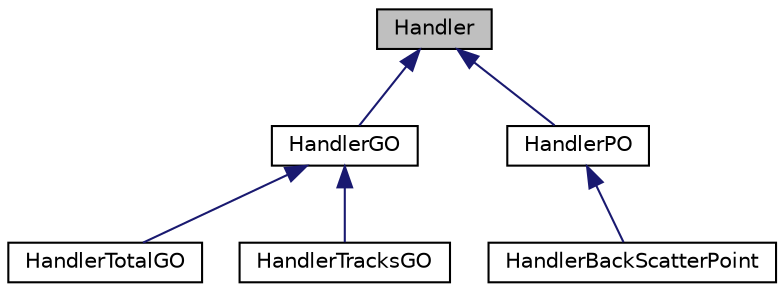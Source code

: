 digraph "Handler"
{
  edge [fontname="Helvetica",fontsize="10",labelfontname="Helvetica",labelfontsize="10"];
  node [fontname="Helvetica",fontsize="10",shape=record];
  Node0 [label="Handler",height=0.2,width=0.4,color="black", fillcolor="grey75", style="filled", fontcolor="black"];
  Node0 -> Node1 [dir="back",color="midnightblue",fontsize="10",style="solid"];
  Node1 [label="HandlerGO",height=0.2,width=0.4,color="black", fillcolor="white", style="filled",URL="$class_handler_g_o.html"];
  Node1 -> Node2 [dir="back",color="midnightblue",fontsize="10",style="solid"];
  Node2 [label="HandlerTotalGO",height=0.2,width=0.4,color="black", fillcolor="white", style="filled",URL="$class_handler_total_g_o.html"];
  Node1 -> Node3 [dir="back",color="midnightblue",fontsize="10",style="solid"];
  Node3 [label="HandlerTracksGO",height=0.2,width=0.4,color="black", fillcolor="white", style="filled",URL="$class_handler_tracks_g_o.html"];
  Node0 -> Node4 [dir="back",color="midnightblue",fontsize="10",style="solid"];
  Node4 [label="HandlerPO",height=0.2,width=0.4,color="black", fillcolor="white", style="filled",URL="$class_handler_p_o.html"];
  Node4 -> Node5 [dir="back",color="midnightblue",fontsize="10",style="solid"];
  Node5 [label="HandlerBackScatterPoint",height=0.2,width=0.4,color="black", fillcolor="white", style="filled",URL="$class_handler_back_scatter_point.html"];
}
